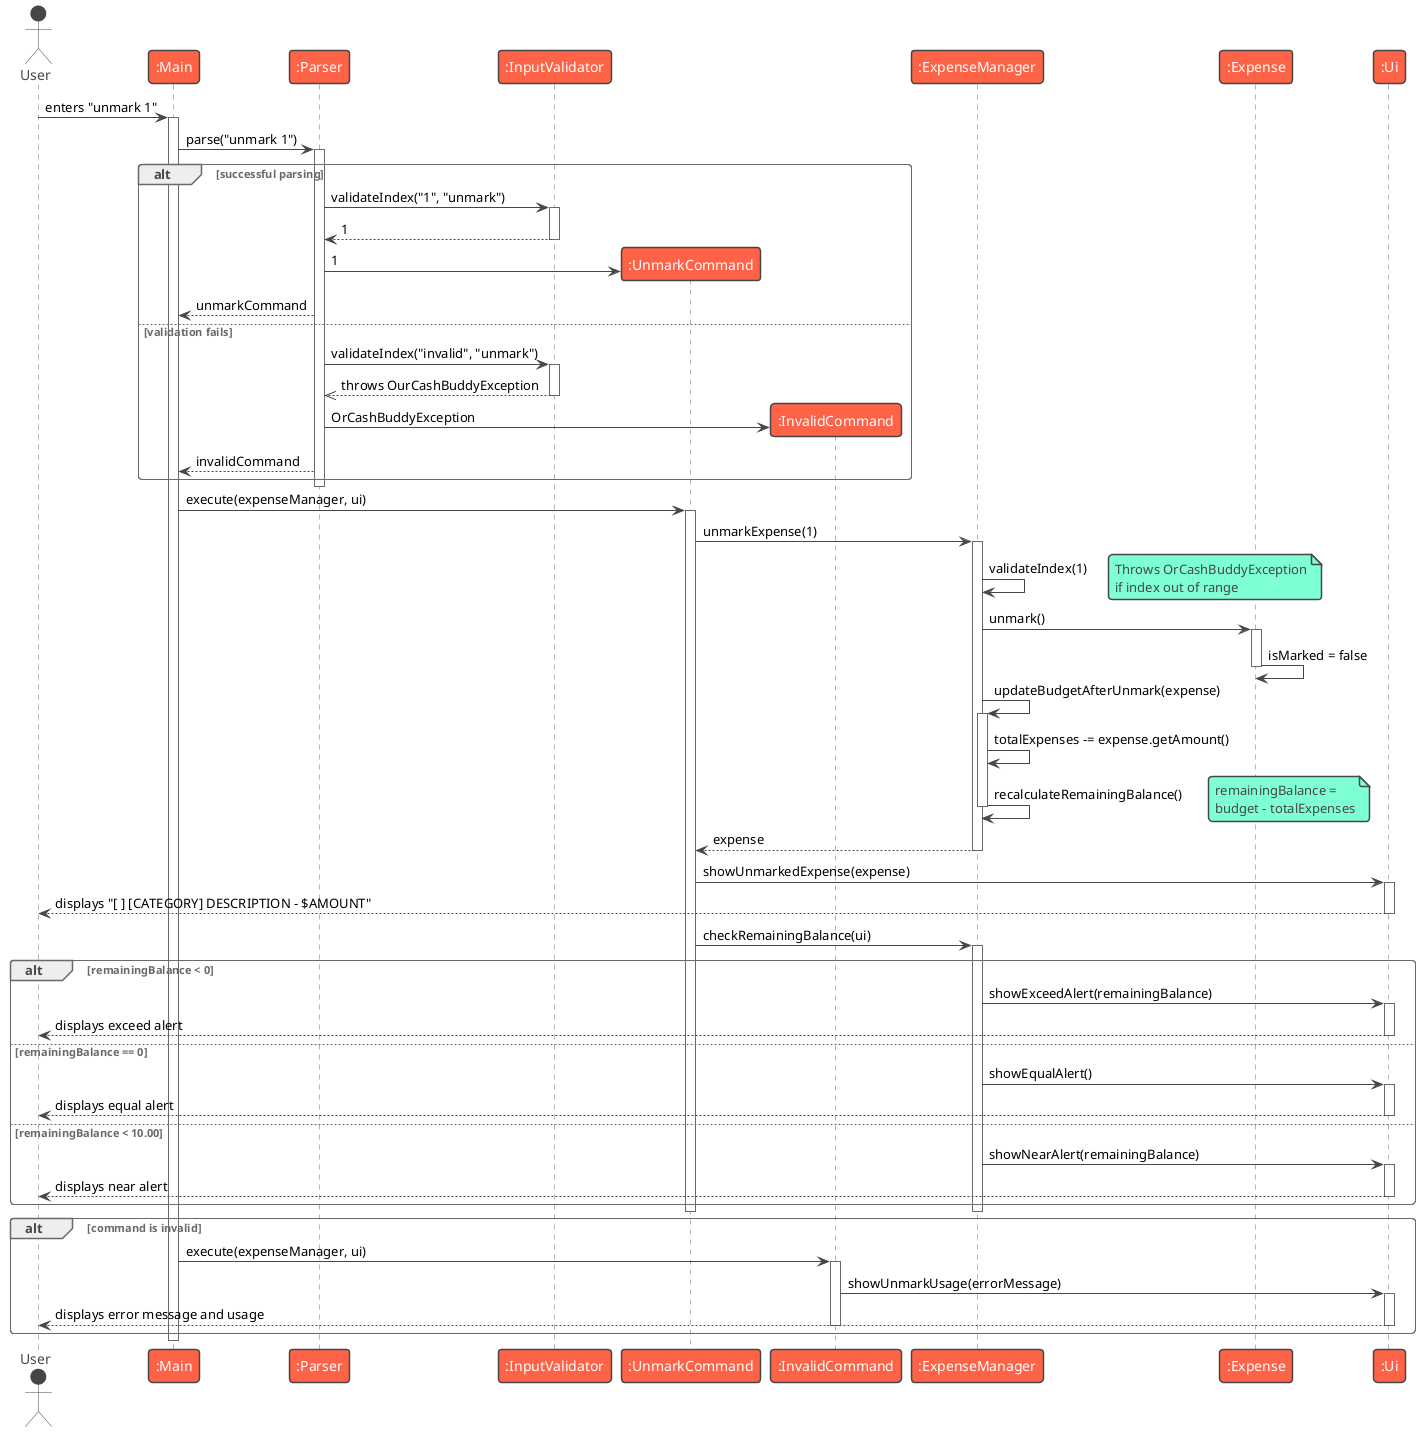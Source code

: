 @startuml
!theme vibrant
actor User
participant ":Main" as Main
participant ":Parser" as Parser
participant ":InputValidator" as InputValidator
participant ":UnmarkCommand" as UnmarkCommand
participant ":InvalidCommand" as InvalidCommand
participant ":ExpenseManager" as ExpenseManager
participant ":Expense" as Expense
participant ":Ui" as Ui

User -> Main : enters "unmark 1"
activate Main

Main -> Parser : parse("unmark 1")
activate Parser

alt successful parsing

    Parser -> InputValidator : validateIndex("1", "unmark")
    activate InputValidator
    InputValidator --> Parser : 1
    deactivate InputValidator

    create UnmarkCommand
    Parser -> UnmarkCommand : 1
    Parser --> Main : unmarkCommand

else validation fails

    Parser -> InputValidator : validateIndex("invalid", "unmark")
    activate InputValidator
    InputValidator -->> Parser : throws OurCashBuddyException
    deactivate InputValidator

    create InvalidCommand
    Parser -> InvalidCommand : OrCashBuddyException
    Parser --> Main : invalidCommand

end

deactivate Parser

Main -> UnmarkCommand : execute(expenseManager, ui)
activate UnmarkCommand

UnmarkCommand -> ExpenseManager : unmarkExpense(1)
activate ExpenseManager

ExpenseManager -> ExpenseManager : validateIndex(1)
note right: Throws OrCashBuddyException\nif index out of range

ExpenseManager -> Expense : unmark()
activate Expense
Expense -> Expense : isMarked = false
deactivate Expense

ExpenseManager -> ExpenseManager : updateBudgetAfterUnmark(expense)
activate ExpenseManager
ExpenseManager -> ExpenseManager : totalExpenses -= expense.getAmount()
ExpenseManager -> ExpenseManager : recalculateRemainingBalance()
note right: remainingBalance =\nbudget - totalExpenses
deactivate ExpenseManager

ExpenseManager --> UnmarkCommand : expense
deactivate ExpenseManager

UnmarkCommand -> Ui : showUnmarkedExpense(expense)
activate Ui
Ui --> User : displays "[ ] [CATEGORY] DESCRIPTION - $AMOUNT"
deactivate Ui

UnmarkCommand -> ExpenseManager : checkRemainingBalance(ui)
activate ExpenseManager

alt remainingBalance < 0
    ExpenseManager -> Ui : showExceedAlert(remainingBalance)
    activate Ui
    Ui --> User : displays exceed alert
    deactivate Ui
else remainingBalance == 0
    ExpenseManager -> Ui : showEqualAlert()
    activate Ui
    Ui --> User : displays equal alert
    deactivate Ui
else remainingBalance < 10.00
    ExpenseManager -> Ui : showNearAlert(remainingBalance)
    activate Ui
    Ui --> User : displays near alert
    deactivate Ui
end

deactivate ExpenseManager

deactivate UnmarkCommand

alt command is invalid
    Main -> InvalidCommand : execute(expenseManager, ui)
    activate InvalidCommand
    InvalidCommand -> Ui : showUnmarkUsage(errorMessage)
    activate Ui
    Ui --> User : displays error message and usage
    deactivate Ui
    deactivate InvalidCommand
end

deactivate Main
@enduml
